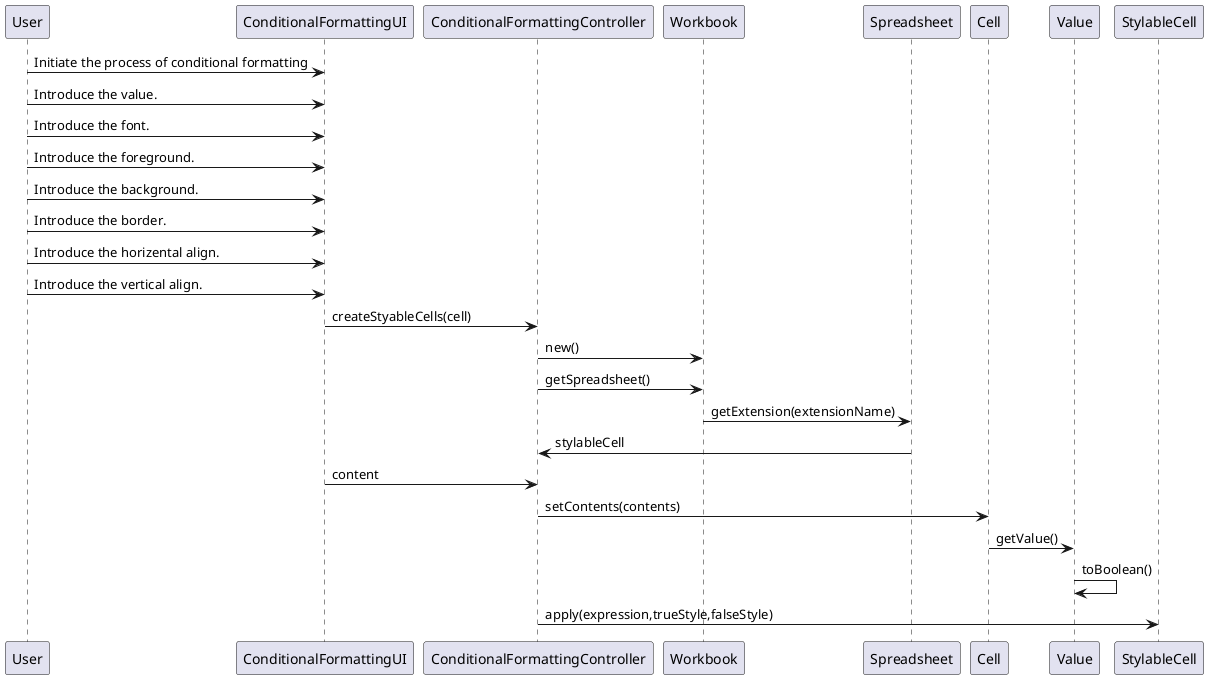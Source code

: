 @startuml doc-files/lang03.2-design.png
User -> ConditionalFormattingUI: Initiate the process of conditional formatting
User -> ConditionalFormattingUI: Introduce the value.
User -> ConditionalFormattingUI: Introduce the font.
User -> ConditionalFormattingUI: Introduce the foreground.
User -> ConditionalFormattingUI: Introduce the background.
User -> ConditionalFormattingUI: Introduce the border.
User -> ConditionalFormattingUI: Introduce the horizental align.
User -> ConditionalFormattingUI: Introduce the vertical align.
ConditionalFormattingUI -> ConditionalFormattingController:createStyableCells(cell)
ConditionalFormattingController -> Workbook:new()
ConditionalFormattingController -> Workbook:getSpreadsheet()
Workbook -> Spreadsheet:getExtension(extensionName)
Spreadsheet -> ConditionalFormattingController:stylableCell
ConditionalFormattingUI -> ConditionalFormattingController:content
ConditionalFormattingController -> Cell:setContents(contents)
Cell -> Value:getValue()
Value -> Value:toBoolean()
ConditionalFormattingController -> StylableCell:apply(expression,trueStyle,falseStyle)
@enduml